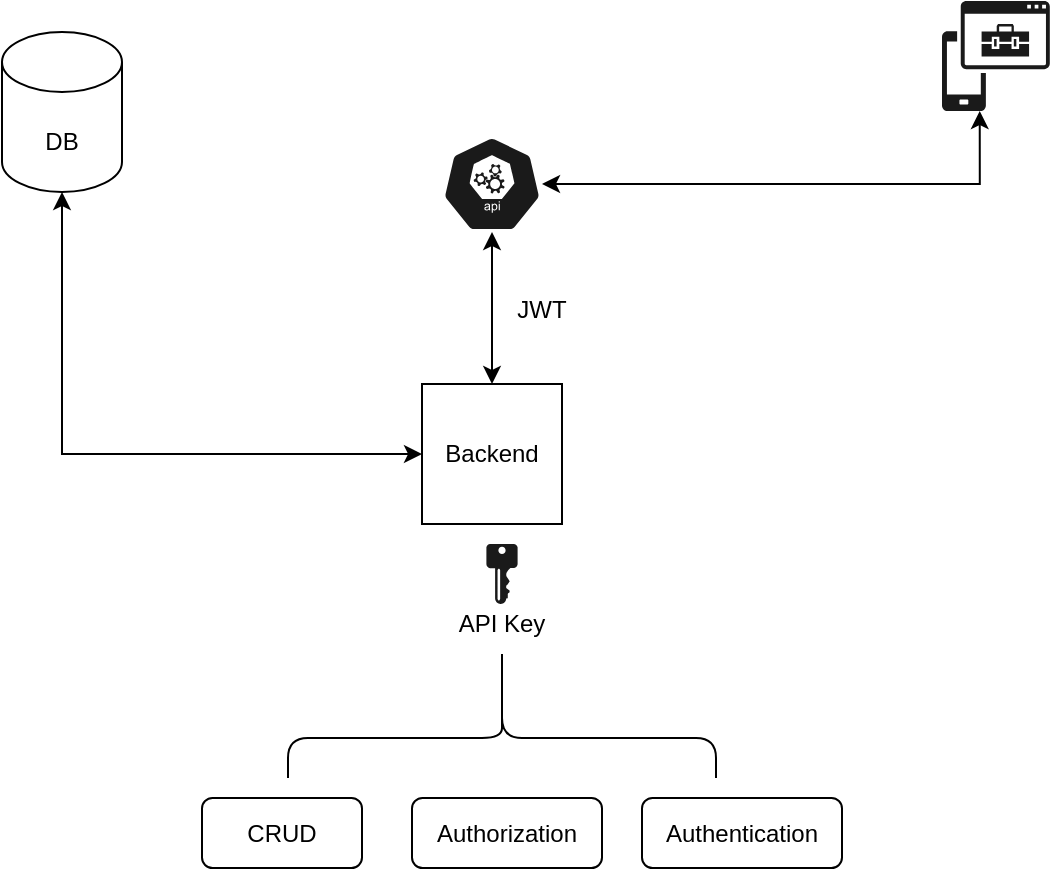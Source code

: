 <mxfile version="17.4.0" type="github"><diagram id="AUmy46JOSNuHin4pbqlC" name="Page-1"><mxGraphModel dx="868" dy="450" grid="1" gridSize="10" guides="1" tooltips="1" connect="1" arrows="1" fold="1" page="1" pageScale="1" pageWidth="650" pageHeight="500" math="0" shadow="0"><root><mxCell id="0"/><mxCell id="1" parent="0"/><mxCell id="ZISTZma95DW1imRFXNL--11" style="edgeStyle=orthogonalEdgeStyle;rounded=0;orthogonalLoop=1;jettySize=auto;html=1;entryX=0.5;entryY=1;entryDx=0;entryDy=0;entryPerimeter=0;startArrow=classic;startFill=1;" parent="1" source="ZISTZma95DW1imRFXNL--1" target="ZISTZma95DW1imRFXNL--2" edge="1"><mxGeometry relative="1" as="geometry"/></mxCell><mxCell id="ZISTZma95DW1imRFXNL--1" value="Backend" style="whiteSpace=wrap;html=1;aspect=fixed;" parent="1" vertex="1"><mxGeometry x="270" y="216" width="70" height="70" as="geometry"/></mxCell><mxCell id="ZISTZma95DW1imRFXNL--2" value="" style="shape=cylinder3;whiteSpace=wrap;html=1;boundedLbl=1;backgroundOutline=1;size=15;" parent="1" vertex="1"><mxGeometry x="60" y="40" width="60" height="80" as="geometry"/></mxCell><mxCell id="ZISTZma95DW1imRFXNL--8" style="edgeStyle=orthogonalEdgeStyle;rounded=0;orthogonalLoop=1;jettySize=auto;html=1;entryX=0.35;entryY=1;entryDx=0;entryDy=0;entryPerimeter=0;startArrow=classic;startFill=1;" parent="1" source="ZISTZma95DW1imRFXNL--4" target="ZISTZma95DW1imRFXNL--7" edge="1"><mxGeometry relative="1" as="geometry"/></mxCell><mxCell id="ZISTZma95DW1imRFXNL--10" value="" style="edgeStyle=orthogonalEdgeStyle;rounded=0;orthogonalLoop=1;jettySize=auto;html=1;startArrow=classic;startFill=1;" parent="1" source="ZISTZma95DW1imRFXNL--4" target="ZISTZma95DW1imRFXNL--1" edge="1"><mxGeometry relative="1" as="geometry"/></mxCell><mxCell id="ZISTZma95DW1imRFXNL--4" value="" style="sketch=0;html=1;dashed=0;whitespace=wrap;fillColor=#1A1A1A;strokeColor=#ffffff;points=[[0.005,0.63,0],[0.1,0.2,0],[0.9,0.2,0],[0.5,0,0],[0.995,0.63,0],[0.72,0.99,0],[0.5,1,0],[0.28,0.99,0]];shape=mxgraph.kubernetes.icon;prIcon=api" parent="1" vertex="1"><mxGeometry x="280" y="92" width="50" height="48" as="geometry"/></mxCell><mxCell id="ZISTZma95DW1imRFXNL--7" value="" style="sketch=0;pointerEvents=1;shadow=0;dashed=0;html=1;strokeColor=none;labelPosition=center;verticalLabelPosition=bottom;verticalAlign=top;align=center;fillColor=#1A1A1A;shape=mxgraph.mscae.intune.intune_mobile_application_management" parent="1" vertex="1"><mxGeometry x="530" y="24.5" width="53.9" height="55" as="geometry"/></mxCell><mxCell id="ZISTZma95DW1imRFXNL--34" style="edgeStyle=orthogonalEdgeStyle;rounded=0;orthogonalLoop=1;jettySize=auto;html=1;exitX=0.1;exitY=0.5;exitDx=0;exitDy=0;exitPerimeter=0;startArrow=none;startFill=0;endArrow=none;endFill=0;" parent="1" source="ZISTZma95DW1imRFXNL--12" target="ZISTZma95DW1imRFXNL--33" edge="1"><mxGeometry relative="1" as="geometry"/></mxCell><mxCell id="ZISTZma95DW1imRFXNL--12" value="" style="shape=curlyBracket;whiteSpace=wrap;html=1;rounded=1;fillColor=default;size=0.5;rotation=90;" parent="1" vertex="1"><mxGeometry x="290" y="286" width="40" height="214" as="geometry"/></mxCell><mxCell id="ZISTZma95DW1imRFXNL--17" value="JWT" style="text;html=1;strokeColor=none;fillColor=none;align=center;verticalAlign=middle;whiteSpace=wrap;rounded=0;" parent="1" vertex="1"><mxGeometry x="300" y="164" width="60" height="30" as="geometry"/></mxCell><mxCell id="ZISTZma95DW1imRFXNL--21" value="CRUD" style="rounded=1;whiteSpace=wrap;html=1;fillColor=default;" parent="1" vertex="1"><mxGeometry x="160" y="423" width="80" height="35" as="geometry"/></mxCell><mxCell id="ZISTZma95DW1imRFXNL--22" value="Authorization" style="rounded=1;whiteSpace=wrap;html=1;fillColor=default;" parent="1" vertex="1"><mxGeometry x="265" y="423" width="95" height="35" as="geometry"/></mxCell><mxCell id="ZISTZma95DW1imRFXNL--23" value="Authentication" style="rounded=1;whiteSpace=wrap;html=1;fillColor=default;" parent="1" vertex="1"><mxGeometry x="380" y="423" width="100" height="35" as="geometry"/></mxCell><mxCell id="ZISTZma95DW1imRFXNL--27" value="" style="sketch=0;aspect=fixed;pointerEvents=1;shadow=0;dashed=0;html=1;strokeColor=none;labelPosition=center;verticalLabelPosition=bottom;verticalAlign=top;align=center;fillColor=#1A1A1A;shape=mxgraph.mscae.enterprise.key_permissions" parent="1" vertex="1"><mxGeometry x="302.2" y="296" width="15.6" height="30" as="geometry"/></mxCell><mxCell id="ZISTZma95DW1imRFXNL--33" value="API Key" style="text;html=1;strokeColor=none;fillColor=none;align=center;verticalAlign=middle;whiteSpace=wrap;rounded=0;" parent="1" vertex="1"><mxGeometry x="280" y="321" width="60" height="30" as="geometry"/></mxCell><mxCell id="ZISTZma95DW1imRFXNL--36" value="DB" style="text;html=1;strokeColor=none;fillColor=none;align=center;verticalAlign=middle;whiteSpace=wrap;rounded=0;" parent="1" vertex="1"><mxGeometry x="60" y="79.5" width="60" height="30" as="geometry"/></mxCell></root></mxGraphModel></diagram></mxfile>
